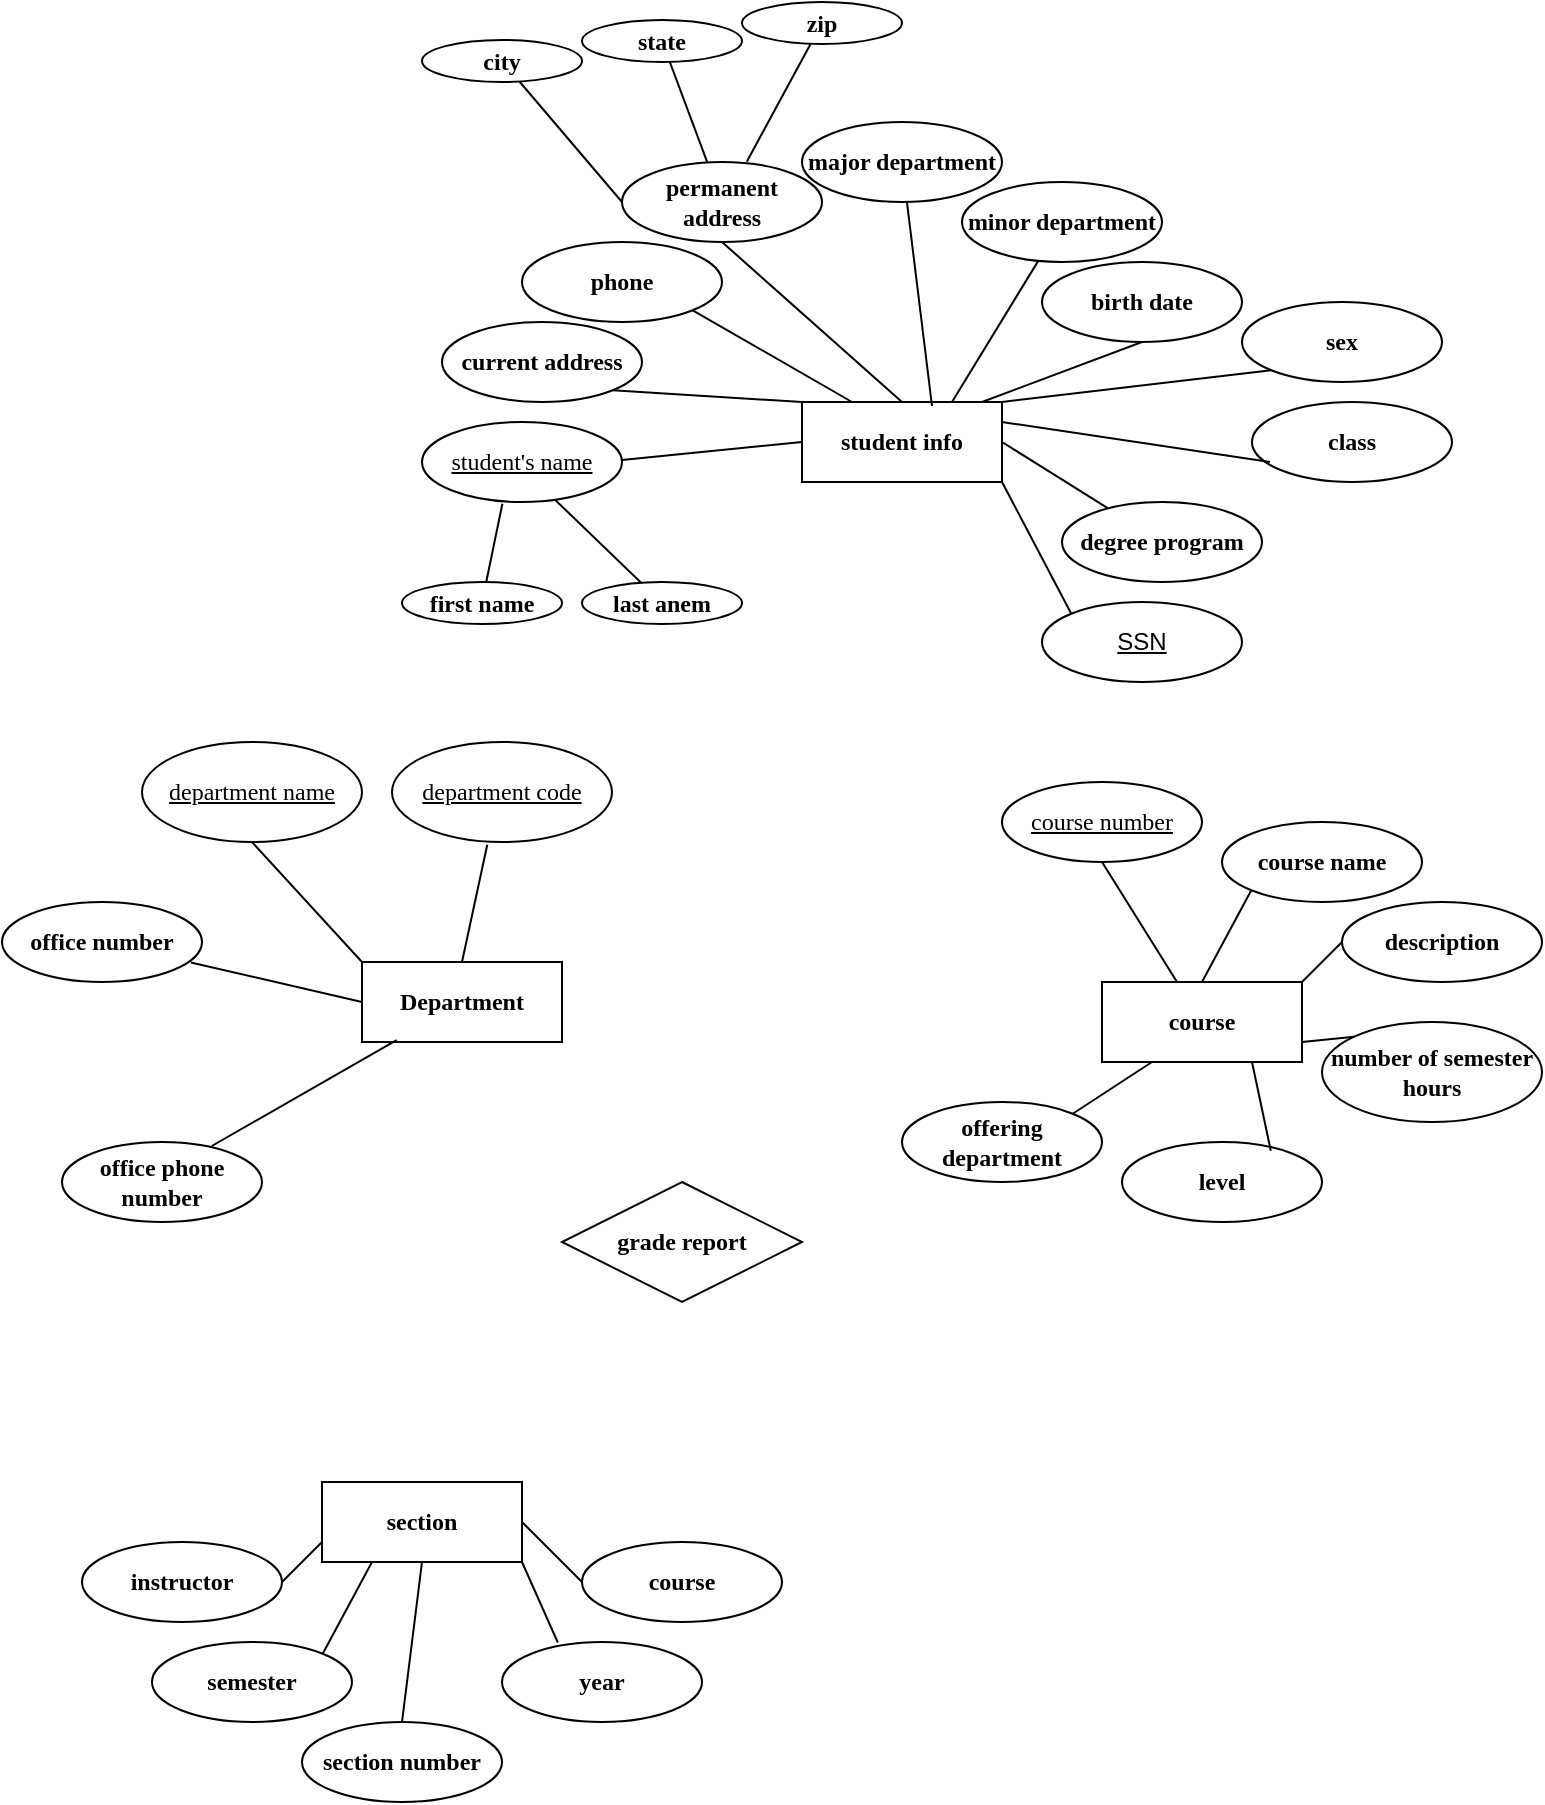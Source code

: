 <mxfile version="23.1.5" type="google">
  <diagram id="h3a94y_DHhhvDOQmXa43" name="Page-3">
    <mxGraphModel grid="1" page="1" gridSize="10" guides="1" tooltips="1" connect="1" arrows="1" fold="1" pageScale="1" pageWidth="850" pageHeight="1100" math="0" shadow="0">
      <root>
        <mxCell id="0" />
        <mxCell id="1" parent="0" />
        <mxCell id="zpGFihRCEExWZ3clV609-1" value="student info" style="whiteSpace=wrap;html=1;align=center;fontStyle=1;fontFamily=Comic Sans MS;" vertex="1" parent="1">
          <mxGeometry x="200" y="200" width="100" height="40" as="geometry" />
        </mxCell>
        <mxCell id="zpGFihRCEExWZ3clV609-3" value="" style="endArrow=none;html=1;rounded=0;fontFamily=Comic Sans MS;fontSize=12;fontColor=default;fontStyle=1;exitX=1;exitY=0.5;exitDx=0;exitDy=0;entryX=0;entryY=0.5;entryDx=0;entryDy=0;" edge="1" parent="1" target="zpGFihRCEExWZ3clV609-1">
          <mxGeometry relative="1" as="geometry">
            <mxPoint x="100" y="230" as="sourcePoint" />
            <mxPoint x="400" y="300" as="targetPoint" />
          </mxGeometry>
        </mxCell>
        <mxCell id="zpGFihRCEExWZ3clV609-4" value="current address" style="ellipse;whiteSpace=wrap;html=1;align=center;strokeColor=default;verticalAlign=middle;fontFamily=Comic Sans MS;fontSize=12;fontColor=default;fontStyle=1;fillColor=default;" vertex="1" parent="1">
          <mxGeometry x="20" y="160" width="100" height="40" as="geometry" />
        </mxCell>
        <mxCell id="zpGFihRCEExWZ3clV609-5" value="" style="endArrow=none;html=1;rounded=0;fontFamily=Comic Sans MS;fontSize=12;fontColor=default;fontStyle=1;exitX=1;exitY=1;exitDx=0;exitDy=0;entryX=0;entryY=0;entryDx=0;entryDy=0;" edge="1" parent="1" source="zpGFihRCEExWZ3clV609-4" target="zpGFihRCEExWZ3clV609-1">
          <mxGeometry relative="1" as="geometry">
            <mxPoint x="250" y="240" as="sourcePoint" />
            <mxPoint x="210" y="160" as="targetPoint" />
          </mxGeometry>
        </mxCell>
        <mxCell id="zpGFihRCEExWZ3clV609-6" value="phone" style="ellipse;whiteSpace=wrap;html=1;align=center;strokeColor=default;verticalAlign=middle;fontFamily=Comic Sans MS;fontSize=12;fontColor=default;fontStyle=1;fillColor=default;" vertex="1" parent="1">
          <mxGeometry x="60" y="120" width="100" height="40" as="geometry" />
        </mxCell>
        <mxCell id="zpGFihRCEExWZ3clV609-7" value="" style="endArrow=none;html=1;rounded=0;fontFamily=Comic Sans MS;fontSize=12;fontColor=default;fontStyle=1;exitX=1;exitY=1;exitDx=0;exitDy=0;entryX=0.25;entryY=0;entryDx=0;entryDy=0;" edge="1" parent="1" source="zpGFihRCEExWZ3clV609-6" target="zpGFihRCEExWZ3clV609-1">
          <mxGeometry relative="1" as="geometry">
            <mxPoint x="310" y="200" as="sourcePoint" />
            <mxPoint x="270" y="120" as="targetPoint" />
          </mxGeometry>
        </mxCell>
        <mxCell id="zpGFihRCEExWZ3clV609-8" value="permanent address" style="ellipse;whiteSpace=wrap;html=1;align=center;strokeColor=default;verticalAlign=middle;fontFamily=Comic Sans MS;fontSize=12;fontColor=default;fontStyle=1;fillColor=default;" vertex="1" parent="1">
          <mxGeometry x="110" y="80" width="100" height="40" as="geometry" />
        </mxCell>
        <mxCell id="zpGFihRCEExWZ3clV609-9" value="" style="endArrow=none;html=1;rounded=0;fontFamily=Comic Sans MS;fontSize=12;fontColor=default;fontStyle=1;exitX=0.5;exitY=1;exitDx=0;exitDy=0;entryX=0.5;entryY=0;entryDx=0;entryDy=0;" edge="1" parent="1" source="zpGFihRCEExWZ3clV609-8" target="zpGFihRCEExWZ3clV609-1">
          <mxGeometry relative="1" as="geometry">
            <mxPoint x="390" y="160" as="sourcePoint" />
            <mxPoint x="350" y="80" as="targetPoint" />
          </mxGeometry>
        </mxCell>
        <mxCell id="zpGFihRCEExWZ3clV609-10" value="birth date" style="ellipse;whiteSpace=wrap;html=1;align=center;strokeColor=default;verticalAlign=middle;fontFamily=Comic Sans MS;fontSize=12;fontColor=default;fontStyle=1;fillColor=default;" vertex="1" parent="1">
          <mxGeometry x="320" y="130" width="100" height="40" as="geometry" />
        </mxCell>
        <mxCell id="zpGFihRCEExWZ3clV609-11" value="" style="endArrow=none;html=1;rounded=0;fontFamily=Comic Sans MS;fontSize=12;fontColor=default;fontStyle=1;exitX=0.5;exitY=1;exitDx=0;exitDy=0;entryX=0.9;entryY=0;entryDx=0;entryDy=0;entryPerimeter=0;" edge="1" parent="1" source="zpGFihRCEExWZ3clV609-10" target="zpGFihRCEExWZ3clV609-1">
          <mxGeometry relative="1" as="geometry">
            <mxPoint x="510" y="190" as="sourcePoint" />
            <mxPoint x="280" y="200" as="targetPoint" />
          </mxGeometry>
        </mxCell>
        <mxCell id="zpGFihRCEExWZ3clV609-12" value="sex" style="ellipse;whiteSpace=wrap;html=1;align=center;strokeColor=default;verticalAlign=middle;fontFamily=Comic Sans MS;fontSize=12;fontColor=default;fontStyle=1;fillColor=default;" vertex="1" parent="1">
          <mxGeometry x="420" y="150" width="100" height="40" as="geometry" />
        </mxCell>
        <mxCell id="zpGFihRCEExWZ3clV609-13" value="" style="endArrow=none;html=1;rounded=0;fontFamily=Comic Sans MS;fontSize=12;fontColor=default;fontStyle=1;exitX=0;exitY=1;exitDx=0;exitDy=0;entryX=1;entryY=0;entryDx=0;entryDy=0;" edge="1" parent="1" source="zpGFihRCEExWZ3clV609-12" target="zpGFihRCEExWZ3clV609-1">
          <mxGeometry relative="1" as="geometry">
            <mxPoint x="570" y="240" as="sourcePoint" />
            <mxPoint x="530" y="160" as="targetPoint" />
          </mxGeometry>
        </mxCell>
        <mxCell id="zpGFihRCEExWZ3clV609-14" value="class" style="ellipse;whiteSpace=wrap;html=1;align=center;strokeColor=default;verticalAlign=middle;fontFamily=Comic Sans MS;fontSize=12;fontColor=default;fontStyle=1;fillColor=default;" vertex="1" parent="1">
          <mxGeometry x="425" y="200" width="100" height="40" as="geometry" />
        </mxCell>
        <mxCell id="zpGFihRCEExWZ3clV609-15" value="" style="endArrow=none;html=1;rounded=0;fontFamily=Comic Sans MS;fontSize=12;fontColor=default;fontStyle=1;exitX=0.09;exitY=0.75;exitDx=0;exitDy=0;entryX=1;entryY=0.25;entryDx=0;entryDy=0;exitPerimeter=0;" edge="1" parent="1" source="zpGFihRCEExWZ3clV609-14" target="zpGFihRCEExWZ3clV609-1">
          <mxGeometry relative="1" as="geometry">
            <mxPoint x="560" y="290" as="sourcePoint" />
            <mxPoint x="520" y="210" as="targetPoint" />
          </mxGeometry>
        </mxCell>
        <mxCell id="zpGFihRCEExWZ3clV609-16" value="major department" style="ellipse;whiteSpace=wrap;html=1;align=center;strokeColor=default;verticalAlign=middle;fontFamily=Comic Sans MS;fontSize=12;fontColor=default;fontStyle=1;fillColor=default;" vertex="1" parent="1">
          <mxGeometry x="200" y="60" width="100" height="40" as="geometry" />
        </mxCell>
        <mxCell id="zpGFihRCEExWZ3clV609-17" value="" style="endArrow=none;html=1;rounded=0;fontFamily=Comic Sans MS;fontSize=12;fontColor=default;fontStyle=1;exitX=0.65;exitY=0.05;exitDx=0;exitDy=0;exitPerimeter=0;" edge="1" parent="1" source="zpGFihRCEExWZ3clV609-1" target="zpGFihRCEExWZ3clV609-16">
          <mxGeometry relative="1" as="geometry">
            <mxPoint x="240" y="300" as="sourcePoint" />
            <mxPoint x="310" y="100" as="targetPoint" />
          </mxGeometry>
        </mxCell>
        <mxCell id="zpGFihRCEExWZ3clV609-18" value="minor department" style="ellipse;whiteSpace=wrap;html=1;align=center;strokeColor=default;verticalAlign=middle;fontFamily=Comic Sans MS;fontSize=12;fontColor=default;fontStyle=1;fillColor=default;" vertex="1" parent="1">
          <mxGeometry x="280" y="90" width="100" height="40" as="geometry" />
        </mxCell>
        <mxCell id="zpGFihRCEExWZ3clV609-19" value="" style="endArrow=none;html=1;rounded=0;fontFamily=Comic Sans MS;fontSize=12;fontColor=default;fontStyle=1;exitX=0.75;exitY=0;exitDx=0;exitDy=0;" edge="1" parent="1" source="zpGFihRCEExWZ3clV609-1" target="zpGFihRCEExWZ3clV609-18">
          <mxGeometry relative="1" as="geometry">
            <mxPoint x="365" y="200" as="sourcePoint" />
            <mxPoint x="410" y="98" as="targetPoint" />
          </mxGeometry>
        </mxCell>
        <mxCell id="zpGFihRCEExWZ3clV609-20" value="degree program" style="ellipse;whiteSpace=wrap;html=1;align=center;strokeColor=default;verticalAlign=middle;fontFamily=Comic Sans MS;fontSize=12;fontColor=default;fontStyle=1;fillColor=default;" vertex="1" parent="1">
          <mxGeometry x="330" y="250" width="100" height="40" as="geometry" />
        </mxCell>
        <mxCell id="zpGFihRCEExWZ3clV609-21" value="" style="endArrow=none;html=1;rounded=0;fontFamily=Comic Sans MS;fontSize=12;fontColor=default;fontStyle=1;exitX=1;exitY=0.5;exitDx=0;exitDy=0;" edge="1" parent="1" source="zpGFihRCEExWZ3clV609-1" target="zpGFihRCEExWZ3clV609-20">
          <mxGeometry relative="1" as="geometry">
            <mxPoint x="505" y="392" as="sourcePoint" />
            <mxPoint x="550" y="290" as="targetPoint" />
          </mxGeometry>
        </mxCell>
        <mxCell id="zpGFihRCEExWZ3clV609-22" value="city" style="ellipse;whiteSpace=wrap;html=1;align=center;strokeColor=default;verticalAlign=middle;fontFamily=Comic Sans MS;fontSize=12;fontColor=default;fontStyle=1;fillColor=default;" vertex="1" parent="1">
          <mxGeometry x="10" y="19" width="80" height="21" as="geometry" />
        </mxCell>
        <mxCell id="zpGFihRCEExWZ3clV609-23" value="" style="endArrow=none;html=1;rounded=0;fontFamily=Comic Sans MS;fontSize=12;fontColor=default;fontStyle=1;exitX=0;exitY=0.5;exitDx=0;exitDy=0;" edge="1" parent="1" source="zpGFihRCEExWZ3clV609-8" target="zpGFihRCEExWZ3clV609-22">
          <mxGeometry relative="1" as="geometry">
            <mxPoint x="95" y="181" as="sourcePoint" />
            <mxPoint x="140" y="79" as="targetPoint" />
          </mxGeometry>
        </mxCell>
        <mxCell id="zpGFihRCEExWZ3clV609-24" value="state" style="ellipse;whiteSpace=wrap;html=1;align=center;strokeColor=default;verticalAlign=middle;fontFamily=Comic Sans MS;fontSize=12;fontColor=default;fontStyle=1;fillColor=default;" vertex="1" parent="1">
          <mxGeometry x="90" y="9" width="80" height="21" as="geometry" />
        </mxCell>
        <mxCell id="zpGFihRCEExWZ3clV609-25" value="" style="endArrow=none;html=1;rounded=0;fontFamily=Comic Sans MS;fontSize=12;fontColor=default;fontStyle=1;" edge="1" parent="1" source="zpGFihRCEExWZ3clV609-8" target="zpGFihRCEExWZ3clV609-24">
          <mxGeometry relative="1" as="geometry">
            <mxPoint x="170" y="80" as="sourcePoint" />
            <mxPoint x="210" y="69" as="targetPoint" />
          </mxGeometry>
        </mxCell>
        <mxCell id="zpGFihRCEExWZ3clV609-26" value="zip" style="ellipse;whiteSpace=wrap;html=1;align=center;strokeColor=default;verticalAlign=middle;fontFamily=Comic Sans MS;fontSize=12;fontColor=default;fontStyle=1;fillColor=default;" vertex="1" parent="1">
          <mxGeometry x="170" width="80" height="21" as="geometry" />
        </mxCell>
        <mxCell id="zpGFihRCEExWZ3clV609-27" value="" style="endArrow=none;html=1;rounded=0;fontFamily=Comic Sans MS;fontSize=12;fontColor=default;fontStyle=1;exitX=0.624;exitY=-0.004;exitDx=0;exitDy=0;exitPerimeter=0;" edge="1" parent="1" source="zpGFihRCEExWZ3clV609-8" target="zpGFihRCEExWZ3clV609-26">
          <mxGeometry relative="1" as="geometry">
            <mxPoint x="260" y="71" as="sourcePoint" />
            <mxPoint x="300" y="60" as="targetPoint" />
          </mxGeometry>
        </mxCell>
        <mxCell id="zpGFihRCEExWZ3clV609-28" value="Department" style="whiteSpace=wrap;html=1;align=center;strokeColor=default;verticalAlign=middle;fontFamily=Comic Sans MS;fontSize=12;fontColor=default;fontStyle=1;fillColor=default;" vertex="1" parent="1">
          <mxGeometry x="-20" y="480" width="100" height="40" as="geometry" />
        </mxCell>
        <mxCell id="zpGFihRCEExWZ3clV609-29" value="first name" style="ellipse;whiteSpace=wrap;html=1;align=center;strokeColor=default;verticalAlign=middle;fontFamily=Comic Sans MS;fontSize=12;fontColor=default;fontStyle=1;fillColor=default;" vertex="1" parent="1">
          <mxGeometry y="290" width="80" height="21" as="geometry" />
        </mxCell>
        <mxCell id="zpGFihRCEExWZ3clV609-30" value="" style="endArrow=none;html=1;rounded=0;fontFamily=Comic Sans MS;fontSize=12;fontColor=default;fontStyle=1;exitX=0.402;exitY=1.021;exitDx=0;exitDy=0;exitPerimeter=0;" edge="1" parent="1" source="zpGFihRCEExWZ3clV609-35" target="zpGFihRCEExWZ3clV609-29">
          <mxGeometry relative="1" as="geometry">
            <mxPoint x="50" y="250" as="sourcePoint" />
            <mxPoint x="140" y="370" as="targetPoint" />
          </mxGeometry>
        </mxCell>
        <mxCell id="zpGFihRCEExWZ3clV609-31" value="last anem" style="ellipse;whiteSpace=wrap;html=1;align=center;strokeColor=default;verticalAlign=middle;fontFamily=Comic Sans MS;fontSize=12;fontColor=default;fontStyle=1;fillColor=default;" vertex="1" parent="1">
          <mxGeometry x="90" y="290" width="80" height="21" as="geometry" />
        </mxCell>
        <mxCell id="zpGFihRCEExWZ3clV609-32" value="" style="endArrow=none;html=1;rounded=0;fontFamily=Comic Sans MS;fontSize=12;fontColor=default;fontStyle=1;exitX=0.661;exitY=0.962;exitDx=0;exitDy=0;exitPerimeter=0;" edge="1" parent="1" source="zpGFihRCEExWZ3clV609-35" target="zpGFihRCEExWZ3clV609-31">
          <mxGeometry relative="1" as="geometry">
            <mxPoint x="66.7" y="249.64" as="sourcePoint" />
            <mxPoint x="215" y="340" as="targetPoint" />
          </mxGeometry>
        </mxCell>
        <mxCell id="zpGFihRCEExWZ3clV609-35" value="student&#39;s name" style="ellipse;whiteSpace=wrap;html=1;align=center;fontStyle=4;strokeColor=default;verticalAlign=middle;fontFamily=Comic Sans MS;fontSize=12;fontColor=default;fillColor=default;" vertex="1" parent="1">
          <mxGeometry x="10" y="210" width="100" height="40" as="geometry" />
        </mxCell>
        <mxCell id="zpGFihRCEExWZ3clV609-66" value="office number" style="ellipse;whiteSpace=wrap;html=1;align=center;strokeColor=default;verticalAlign=middle;fontFamily=Comic Sans MS;fontSize=12;fontColor=default;fontStyle=1;fillColor=default;" vertex="1" parent="1">
          <mxGeometry x="-200" y="450" width="100" height="40" as="geometry" />
        </mxCell>
        <mxCell id="zpGFihRCEExWZ3clV609-67" value="" style="endArrow=none;html=1;rounded=0;fontFamily=Comic Sans MS;fontSize=12;fontColor=default;fontStyle=1;exitX=0.944;exitY=0.756;exitDx=0;exitDy=0;entryX=0;entryY=0.5;entryDx=0;entryDy=0;exitPerimeter=0;" edge="1" parent="1" source="zpGFihRCEExWZ3clV609-66" target="zpGFihRCEExWZ3clV609-28">
          <mxGeometry relative="1" as="geometry">
            <mxPoint x="280" y="470" as="sourcePoint" />
            <mxPoint x="60" y="480" as="targetPoint" />
          </mxGeometry>
        </mxCell>
        <mxCell id="zpGFihRCEExWZ3clV609-68" value="office phone number" style="ellipse;whiteSpace=wrap;html=1;align=center;strokeColor=default;verticalAlign=middle;fontFamily=Comic Sans MS;fontSize=12;fontColor=default;fontStyle=1;fillColor=default;" vertex="1" parent="1">
          <mxGeometry x="-170" y="570" width="100" height="40" as="geometry" />
        </mxCell>
        <mxCell id="zpGFihRCEExWZ3clV609-69" value="" style="endArrow=none;html=1;rounded=0;fontFamily=Comic Sans MS;fontSize=12;fontColor=default;fontStyle=1;exitX=0.749;exitY=0.05;exitDx=0;exitDy=0;entryX=0.173;entryY=0.976;entryDx=0;entryDy=0;entryPerimeter=0;exitPerimeter=0;" edge="1" parent="1" source="zpGFihRCEExWZ3clV609-68" target="zpGFihRCEExWZ3clV609-28">
          <mxGeometry relative="1" as="geometry">
            <mxPoint x="340" y="520" as="sourcePoint" />
            <mxPoint x="70" y="480" as="targetPoint" />
          </mxGeometry>
        </mxCell>
        <mxCell id="zpGFihRCEExWZ3clV609-73" value="" style="endArrow=none;html=1;rounded=0;fontFamily=Comic Sans MS;fontSize=12;fontColor=default;fontStyle=1;exitX=0;exitY=0;exitDx=0;exitDy=0;entryX=0.5;entryY=1;entryDx=0;entryDy=0;" edge="1" parent="1" source="zpGFihRCEExWZ3clV609-28" target="zpGFihRCEExWZ3clV609-76">
          <mxGeometry relative="1" as="geometry">
            <mxPoint x="45" y="480" as="sourcePoint" />
            <mxPoint x="-63.661" y="428.902" as="targetPoint" />
          </mxGeometry>
        </mxCell>
        <mxCell id="zpGFihRCEExWZ3clV609-76" value="department name" style="ellipse;whiteSpace=wrap;html=1;align=center;fontStyle=4;strokeColor=default;verticalAlign=middle;fontFamily=Comic Sans MS;fontSize=12;fontColor=default;fillColor=default;" vertex="1" parent="1">
          <mxGeometry x="-130" y="370" width="110" height="50" as="geometry" />
        </mxCell>
        <mxCell id="zpGFihRCEExWZ3clV609-77" value="department code" style="ellipse;whiteSpace=wrap;html=1;align=center;fontStyle=4;strokeColor=default;verticalAlign=middle;fontFamily=Comic Sans MS;fontSize=12;fontColor=default;fillColor=default;" vertex="1" parent="1">
          <mxGeometry x="-5" y="370" width="110" height="50" as="geometry" />
        </mxCell>
        <mxCell id="zpGFihRCEExWZ3clV609-78" value="" style="endArrow=none;html=1;rounded=0;fontFamily=Comic Sans MS;fontSize=12;fontColor=default;fontStyle=1;exitX=0.433;exitY=1.028;exitDx=0;exitDy=0;exitPerimeter=0;entryX=0.5;entryY=0;entryDx=0;entryDy=0;" edge="1" parent="1" source="zpGFihRCEExWZ3clV609-77" target="zpGFihRCEExWZ3clV609-28">
          <mxGeometry relative="1" as="geometry">
            <mxPoint x="40" y="460" as="sourcePoint" />
            <mxPoint x="200" y="460" as="targetPoint" />
          </mxGeometry>
        </mxCell>
        <mxCell id="zpGFihRCEExWZ3clV609-79" value="course" style="whiteSpace=wrap;html=1;align=center;strokeColor=default;verticalAlign=middle;fontFamily=Comic Sans MS;fontSize=12;fontColor=default;fontStyle=1;fillColor=default;" vertex="1" parent="1">
          <mxGeometry x="350" y="490" width="100" height="40" as="geometry" />
        </mxCell>
        <mxCell id="zpGFihRCEExWZ3clV609-80" value="course name" style="ellipse;whiteSpace=wrap;html=1;align=center;strokeColor=default;verticalAlign=middle;fontFamily=Comic Sans MS;fontSize=12;fontColor=default;fontStyle=1;fillColor=default;" vertex="1" parent="1">
          <mxGeometry x="410" y="410" width="100" height="40" as="geometry" />
        </mxCell>
        <mxCell id="zpGFihRCEExWZ3clV609-82" value="description" style="ellipse;whiteSpace=wrap;html=1;align=center;strokeColor=default;verticalAlign=middle;fontFamily=Comic Sans MS;fontSize=12;fontColor=default;fontStyle=1;fillColor=default;" vertex="1" parent="1">
          <mxGeometry x="470" y="450" width="100" height="40" as="geometry" />
        </mxCell>
        <mxCell id="zpGFihRCEExWZ3clV609-83" value="number of semester hours" style="ellipse;whiteSpace=wrap;html=1;align=center;strokeColor=default;verticalAlign=middle;fontFamily=Comic Sans MS;fontSize=12;fontColor=default;fontStyle=1;fillColor=default;" vertex="1" parent="1">
          <mxGeometry x="460" y="510" width="110" height="50" as="geometry" />
        </mxCell>
        <mxCell id="zpGFihRCEExWZ3clV609-84" value="level" style="ellipse;whiteSpace=wrap;html=1;align=center;strokeColor=default;verticalAlign=middle;fontFamily=Comic Sans MS;fontSize=12;fontColor=default;fontStyle=1;fillColor=default;" vertex="1" parent="1">
          <mxGeometry x="360" y="570" width="100" height="40" as="geometry" />
        </mxCell>
        <mxCell id="zpGFihRCEExWZ3clV609-85" value="offering department" style="ellipse;whiteSpace=wrap;html=1;align=center;strokeColor=default;verticalAlign=middle;fontFamily=Comic Sans MS;fontSize=12;fontColor=default;fontStyle=1;fillColor=default;" vertex="1" parent="1">
          <mxGeometry x="250" y="550" width="100" height="40" as="geometry" />
        </mxCell>
        <mxCell id="zpGFihRCEExWZ3clV609-86" value="" style="endArrow=none;html=1;rounded=0;fontFamily=Comic Sans MS;fontSize=12;fontColor=default;fontStyle=1;entryX=0;entryY=1;entryDx=0;entryDy=0;exitX=0.5;exitY=0;exitDx=0;exitDy=0;" edge="1" parent="1" source="zpGFihRCEExWZ3clV609-79" target="zpGFihRCEExWZ3clV609-80">
          <mxGeometry relative="1" as="geometry">
            <mxPoint x="130" y="460" as="sourcePoint" />
            <mxPoint x="290" y="460" as="targetPoint" />
          </mxGeometry>
        </mxCell>
        <mxCell id="zpGFihRCEExWZ3clV609-87" value="" style="endArrow=none;html=1;rounded=0;fontFamily=Comic Sans MS;fontSize=12;fontColor=default;fontStyle=1;entryX=0;entryY=0.5;entryDx=0;entryDy=0;exitX=1;exitY=0;exitDx=0;exitDy=0;" edge="1" parent="1" source="zpGFihRCEExWZ3clV609-79" target="zpGFihRCEExWZ3clV609-82">
          <mxGeometry relative="1" as="geometry">
            <mxPoint x="410" y="500" as="sourcePoint" />
            <mxPoint x="435" y="454" as="targetPoint" />
          </mxGeometry>
        </mxCell>
        <mxCell id="zpGFihRCEExWZ3clV609-88" value="" style="endArrow=none;html=1;rounded=0;fontFamily=Comic Sans MS;fontSize=12;fontColor=default;fontStyle=1;entryX=0;entryY=0;entryDx=0;entryDy=0;exitX=1;exitY=0.75;exitDx=0;exitDy=0;" edge="1" parent="1" source="zpGFihRCEExWZ3clV609-79" target="zpGFihRCEExWZ3clV609-83">
          <mxGeometry relative="1" as="geometry">
            <mxPoint x="420" y="510" as="sourcePoint" />
            <mxPoint x="445" y="464" as="targetPoint" />
          </mxGeometry>
        </mxCell>
        <mxCell id="zpGFihRCEExWZ3clV609-89" value="" style="endArrow=none;html=1;rounded=0;fontFamily=Comic Sans MS;fontSize=12;fontColor=default;fontStyle=1;entryX=0.744;entryY=0.109;entryDx=0;entryDy=0;exitX=0.75;exitY=1;exitDx=0;exitDy=0;entryPerimeter=0;" edge="1" parent="1" source="zpGFihRCEExWZ3clV609-79" target="zpGFihRCEExWZ3clV609-84">
          <mxGeometry relative="1" as="geometry">
            <mxPoint x="430" y="520" as="sourcePoint" />
            <mxPoint x="455" y="474" as="targetPoint" />
          </mxGeometry>
        </mxCell>
        <mxCell id="zpGFihRCEExWZ3clV609-90" value="" style="endArrow=none;html=1;rounded=0;fontFamily=Comic Sans MS;fontSize=12;fontColor=default;fontStyle=1;entryX=1;entryY=0;entryDx=0;entryDy=0;exitX=0.25;exitY=1;exitDx=0;exitDy=0;" edge="1" parent="1" source="zpGFihRCEExWZ3clV609-79" target="zpGFihRCEExWZ3clV609-85">
          <mxGeometry relative="1" as="geometry">
            <mxPoint x="440" y="530" as="sourcePoint" />
            <mxPoint x="465" y="484" as="targetPoint" />
          </mxGeometry>
        </mxCell>
        <mxCell id="zpGFihRCEExWZ3clV609-91" value="course number" style="ellipse;whiteSpace=wrap;html=1;align=center;fontStyle=4;strokeColor=default;verticalAlign=middle;fontFamily=Comic Sans MS;fontSize=12;fontColor=default;fillColor=default;" vertex="1" parent="1">
          <mxGeometry x="300" y="390" width="100" height="40" as="geometry" />
        </mxCell>
        <mxCell id="zpGFihRCEExWZ3clV609-92" value="" style="endArrow=none;html=1;rounded=0;fontFamily=Comic Sans MS;fontSize=12;fontColor=default;fontStyle=1;" edge="1" parent="1" source="zpGFihRCEExWZ3clV609-79">
          <mxGeometry relative="1" as="geometry">
            <mxPoint x="130" y="460" as="sourcePoint" />
            <mxPoint x="350" y="430" as="targetPoint" />
          </mxGeometry>
        </mxCell>
        <mxCell id="zpGFihRCEExWZ3clV609-93" value="section" style="whiteSpace=wrap;html=1;align=center;strokeColor=default;verticalAlign=middle;fontFamily=Comic Sans MS;fontSize=12;fontColor=default;fontStyle=1;fillColor=default;" vertex="1" parent="1">
          <mxGeometry x="-40" y="740" width="100" height="40" as="geometry" />
        </mxCell>
        <mxCell id="zpGFihRCEExWZ3clV609-94" value="instructor" style="ellipse;whiteSpace=wrap;html=1;align=center;strokeColor=default;verticalAlign=middle;fontFamily=Comic Sans MS;fontSize=12;fontColor=default;fontStyle=1;fillColor=default;" vertex="1" parent="1">
          <mxGeometry x="-160" y="770" width="100" height="40" as="geometry" />
        </mxCell>
        <mxCell id="zpGFihRCEExWZ3clV609-95" value="semester" style="ellipse;whiteSpace=wrap;html=1;align=center;strokeColor=default;verticalAlign=middle;fontFamily=Comic Sans MS;fontSize=12;fontColor=default;fontStyle=1;fillColor=default;" vertex="1" parent="1">
          <mxGeometry x="-125" y="820" width="100" height="40" as="geometry" />
        </mxCell>
        <mxCell id="zpGFihRCEExWZ3clV609-96" value="year" style="ellipse;whiteSpace=wrap;html=1;align=center;strokeColor=default;verticalAlign=middle;fontFamily=Comic Sans MS;fontSize=12;fontColor=default;fontStyle=1;fillColor=default;" vertex="1" parent="1">
          <mxGeometry x="50" y="820" width="100" height="40" as="geometry" />
        </mxCell>
        <mxCell id="zpGFihRCEExWZ3clV609-97" value="course" style="ellipse;whiteSpace=wrap;html=1;align=center;strokeColor=default;verticalAlign=middle;fontFamily=Comic Sans MS;fontSize=12;fontColor=default;fontStyle=1;fillColor=default;" vertex="1" parent="1">
          <mxGeometry x="90" y="770" width="100" height="40" as="geometry" />
        </mxCell>
        <mxCell id="zpGFihRCEExWZ3clV609-98" value="section number" style="ellipse;whiteSpace=wrap;html=1;align=center;strokeColor=default;verticalAlign=middle;fontFamily=Comic Sans MS;fontSize=12;fontColor=default;fontStyle=1;fillColor=default;" vertex="1" parent="1">
          <mxGeometry x="-50" y="860" width="100" height="40" as="geometry" />
        </mxCell>
        <mxCell id="zpGFihRCEExWZ3clV609-99" value="" style="endArrow=none;html=1;rounded=0;fontFamily=Comic Sans MS;fontSize=12;fontColor=default;fontStyle=1;exitX=1;exitY=0.5;exitDx=0;exitDy=0;entryX=0;entryY=0.5;entryDx=0;entryDy=0;" edge="1" parent="1" source="zpGFihRCEExWZ3clV609-93" target="zpGFihRCEExWZ3clV609-97">
          <mxGeometry relative="1" as="geometry">
            <mxPoint x="130" y="810" as="sourcePoint" />
            <mxPoint x="290" y="810" as="targetPoint" />
          </mxGeometry>
        </mxCell>
        <mxCell id="zpGFihRCEExWZ3clV609-100" value="" style="endArrow=none;html=1;rounded=0;fontFamily=Comic Sans MS;fontSize=12;fontColor=default;fontStyle=1;exitX=1;exitY=1;exitDx=0;exitDy=0;entryX=0.279;entryY=0.006;entryDx=0;entryDy=0;entryPerimeter=0;" edge="1" parent="1" source="zpGFihRCEExWZ3clV609-93" target="zpGFihRCEExWZ3clV609-96">
          <mxGeometry relative="1" as="geometry">
            <mxPoint x="70" y="770" as="sourcePoint" />
            <mxPoint x="100" y="800" as="targetPoint" />
          </mxGeometry>
        </mxCell>
        <mxCell id="zpGFihRCEExWZ3clV609-101" value="" style="endArrow=none;html=1;rounded=0;fontFamily=Comic Sans MS;fontSize=12;fontColor=default;fontStyle=1;exitX=0.5;exitY=1;exitDx=0;exitDy=0;entryX=0.5;entryY=0;entryDx=0;entryDy=0;" edge="1" parent="1" source="zpGFihRCEExWZ3clV609-93" target="zpGFihRCEExWZ3clV609-98">
          <mxGeometry relative="1" as="geometry">
            <mxPoint x="80" y="780" as="sourcePoint" />
            <mxPoint x="110" y="810" as="targetPoint" />
          </mxGeometry>
        </mxCell>
        <mxCell id="zpGFihRCEExWZ3clV609-102" value="" style="endArrow=none;html=1;rounded=0;fontFamily=Comic Sans MS;fontSize=12;fontColor=default;fontStyle=1;exitX=0.25;exitY=1;exitDx=0;exitDy=0;entryX=1;entryY=0;entryDx=0;entryDy=0;" edge="1" parent="1" source="zpGFihRCEExWZ3clV609-93" target="zpGFihRCEExWZ3clV609-95">
          <mxGeometry relative="1" as="geometry">
            <mxPoint x="90" y="790" as="sourcePoint" />
            <mxPoint x="120" y="820" as="targetPoint" />
          </mxGeometry>
        </mxCell>
        <mxCell id="zpGFihRCEExWZ3clV609-103" value="" style="endArrow=none;html=1;rounded=0;fontFamily=Comic Sans MS;fontSize=12;fontColor=default;fontStyle=1;exitX=0;exitY=0.75;exitDx=0;exitDy=0;entryX=1;entryY=0.5;entryDx=0;entryDy=0;" edge="1" parent="1" source="zpGFihRCEExWZ3clV609-93" target="zpGFihRCEExWZ3clV609-94">
          <mxGeometry relative="1" as="geometry">
            <mxPoint x="-5" y="790" as="sourcePoint" />
            <mxPoint x="-30" y="836" as="targetPoint" />
          </mxGeometry>
        </mxCell>
        <mxCell id="zpGFihRCEExWZ3clV609-104" value="grade report" style="shape=rhombus;perimeter=rhombusPerimeter;whiteSpace=wrap;html=1;align=center;strokeColor=default;verticalAlign=middle;fontFamily=Comic Sans MS;fontSize=12;fontColor=default;fontStyle=1;fillColor=default;" vertex="1" parent="1">
          <mxGeometry x="80" y="590" width="120" height="60" as="geometry" />
        </mxCell>
        <mxCell id="KgBaEt24KYx8s7oMkzXJ-1" value="SSN" style="ellipse;whiteSpace=wrap;html=1;align=center;fontStyle=4;" vertex="1" parent="1">
          <mxGeometry x="320" y="300" width="100" height="40" as="geometry" />
        </mxCell>
        <mxCell id="KgBaEt24KYx8s7oMkzXJ-2" value="" style="endArrow=none;html=1;rounded=0;exitX=1;exitY=1;exitDx=0;exitDy=0;entryX=0;entryY=0;entryDx=0;entryDy=0;" edge="1" parent="1" source="zpGFihRCEExWZ3clV609-1" target="KgBaEt24KYx8s7oMkzXJ-1">
          <mxGeometry relative="1" as="geometry">
            <mxPoint x="280" y="290" as="sourcePoint" />
            <mxPoint x="440" y="290" as="targetPoint" />
          </mxGeometry>
        </mxCell>
      </root>
    </mxGraphModel>
  </diagram>
</mxfile>
